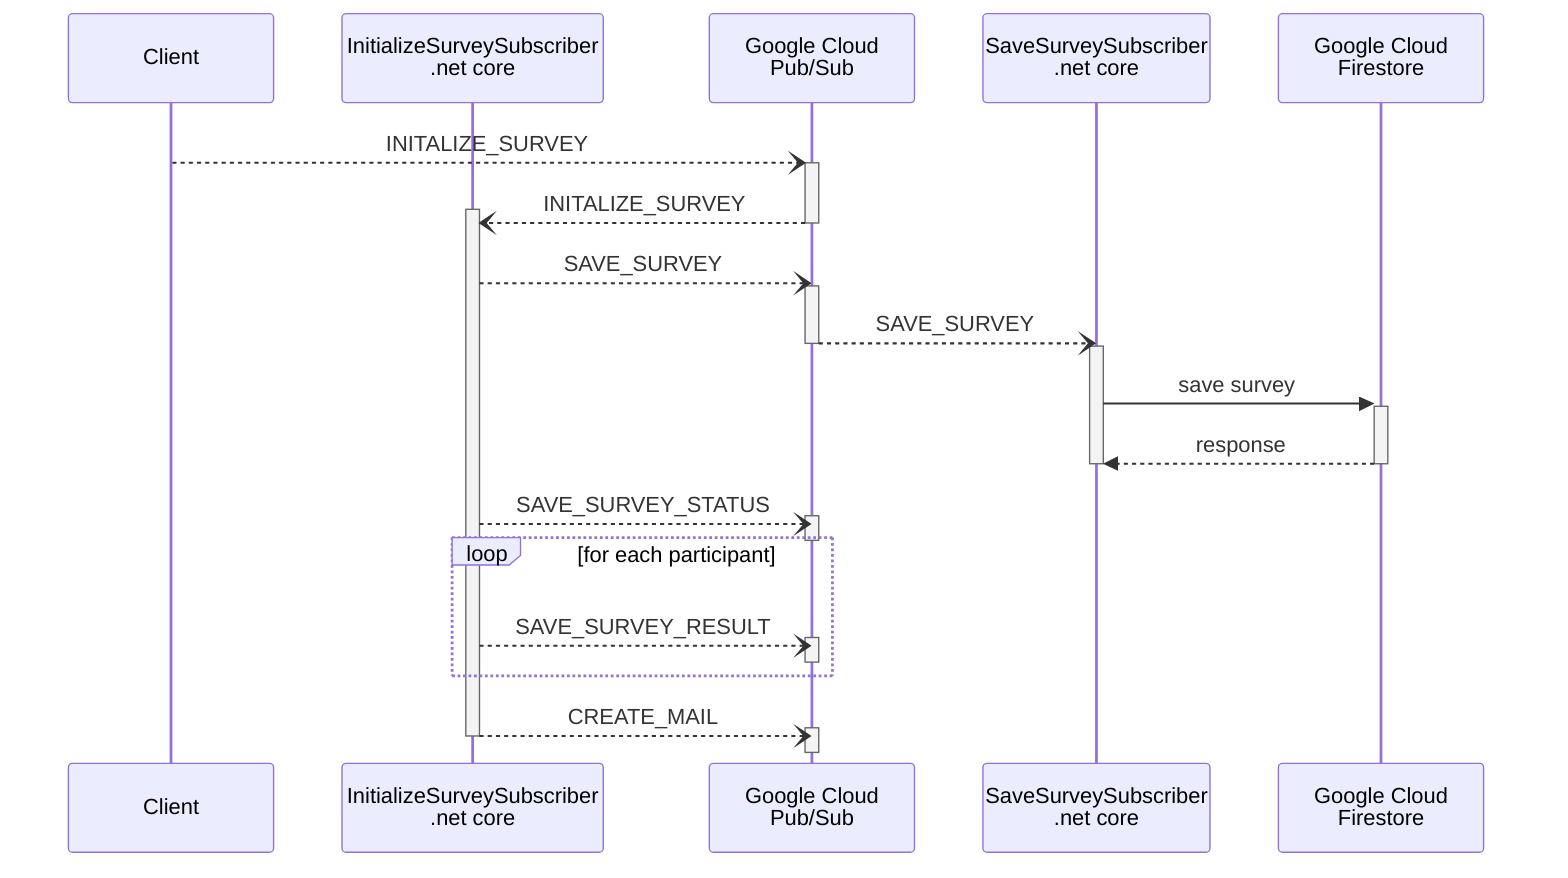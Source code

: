 sequenceDiagram
    participant C as Client
    participant InitSurvey as InitializeSurveySubscriber<br>.net core
    participant PS as Google Cloud<br>Pub/Sub
    participant SaveSurvey as SaveSurveySubscriber<br>.net core
    participant F as Google Cloud<br>Firestore
    C--)+PS: INITALIZE_SURVEY
    PS--)+InitSurvey: INITALIZE_SURVEY
    deactivate PS
    InitSurvey--)PS: SAVE_SURVEY
    activate PS
    PS--)SaveSurvey: SAVE_SURVEY
    deactivate PS
    activate SaveSurvey
    SaveSurvey->>+F: save survey
    F-->>SaveSurvey: response
    deactivate F
    deactivate SaveSurvey
    InitSurvey--)PS: SAVE_SURVEY_STATUS
    activate PS
    deactivate PS
    loop for each participant
        InitSurvey--)PS: SAVE_SURVEY_RESULT
        activate PS
        deactivate PS
    end
    InitSurvey--)PS: CREATE_MAIL
    activate PS
    deactivate PS
    deactivate InitSurvey